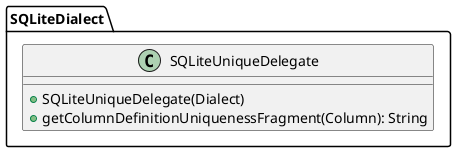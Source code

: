 @startuml

    class SQLiteDialect.SQLiteUniqueDelegate {
        +SQLiteUniqueDelegate(Dialect)
        +getColumnDefinitionUniquenessFragment(Column): String
    }

@enduml
